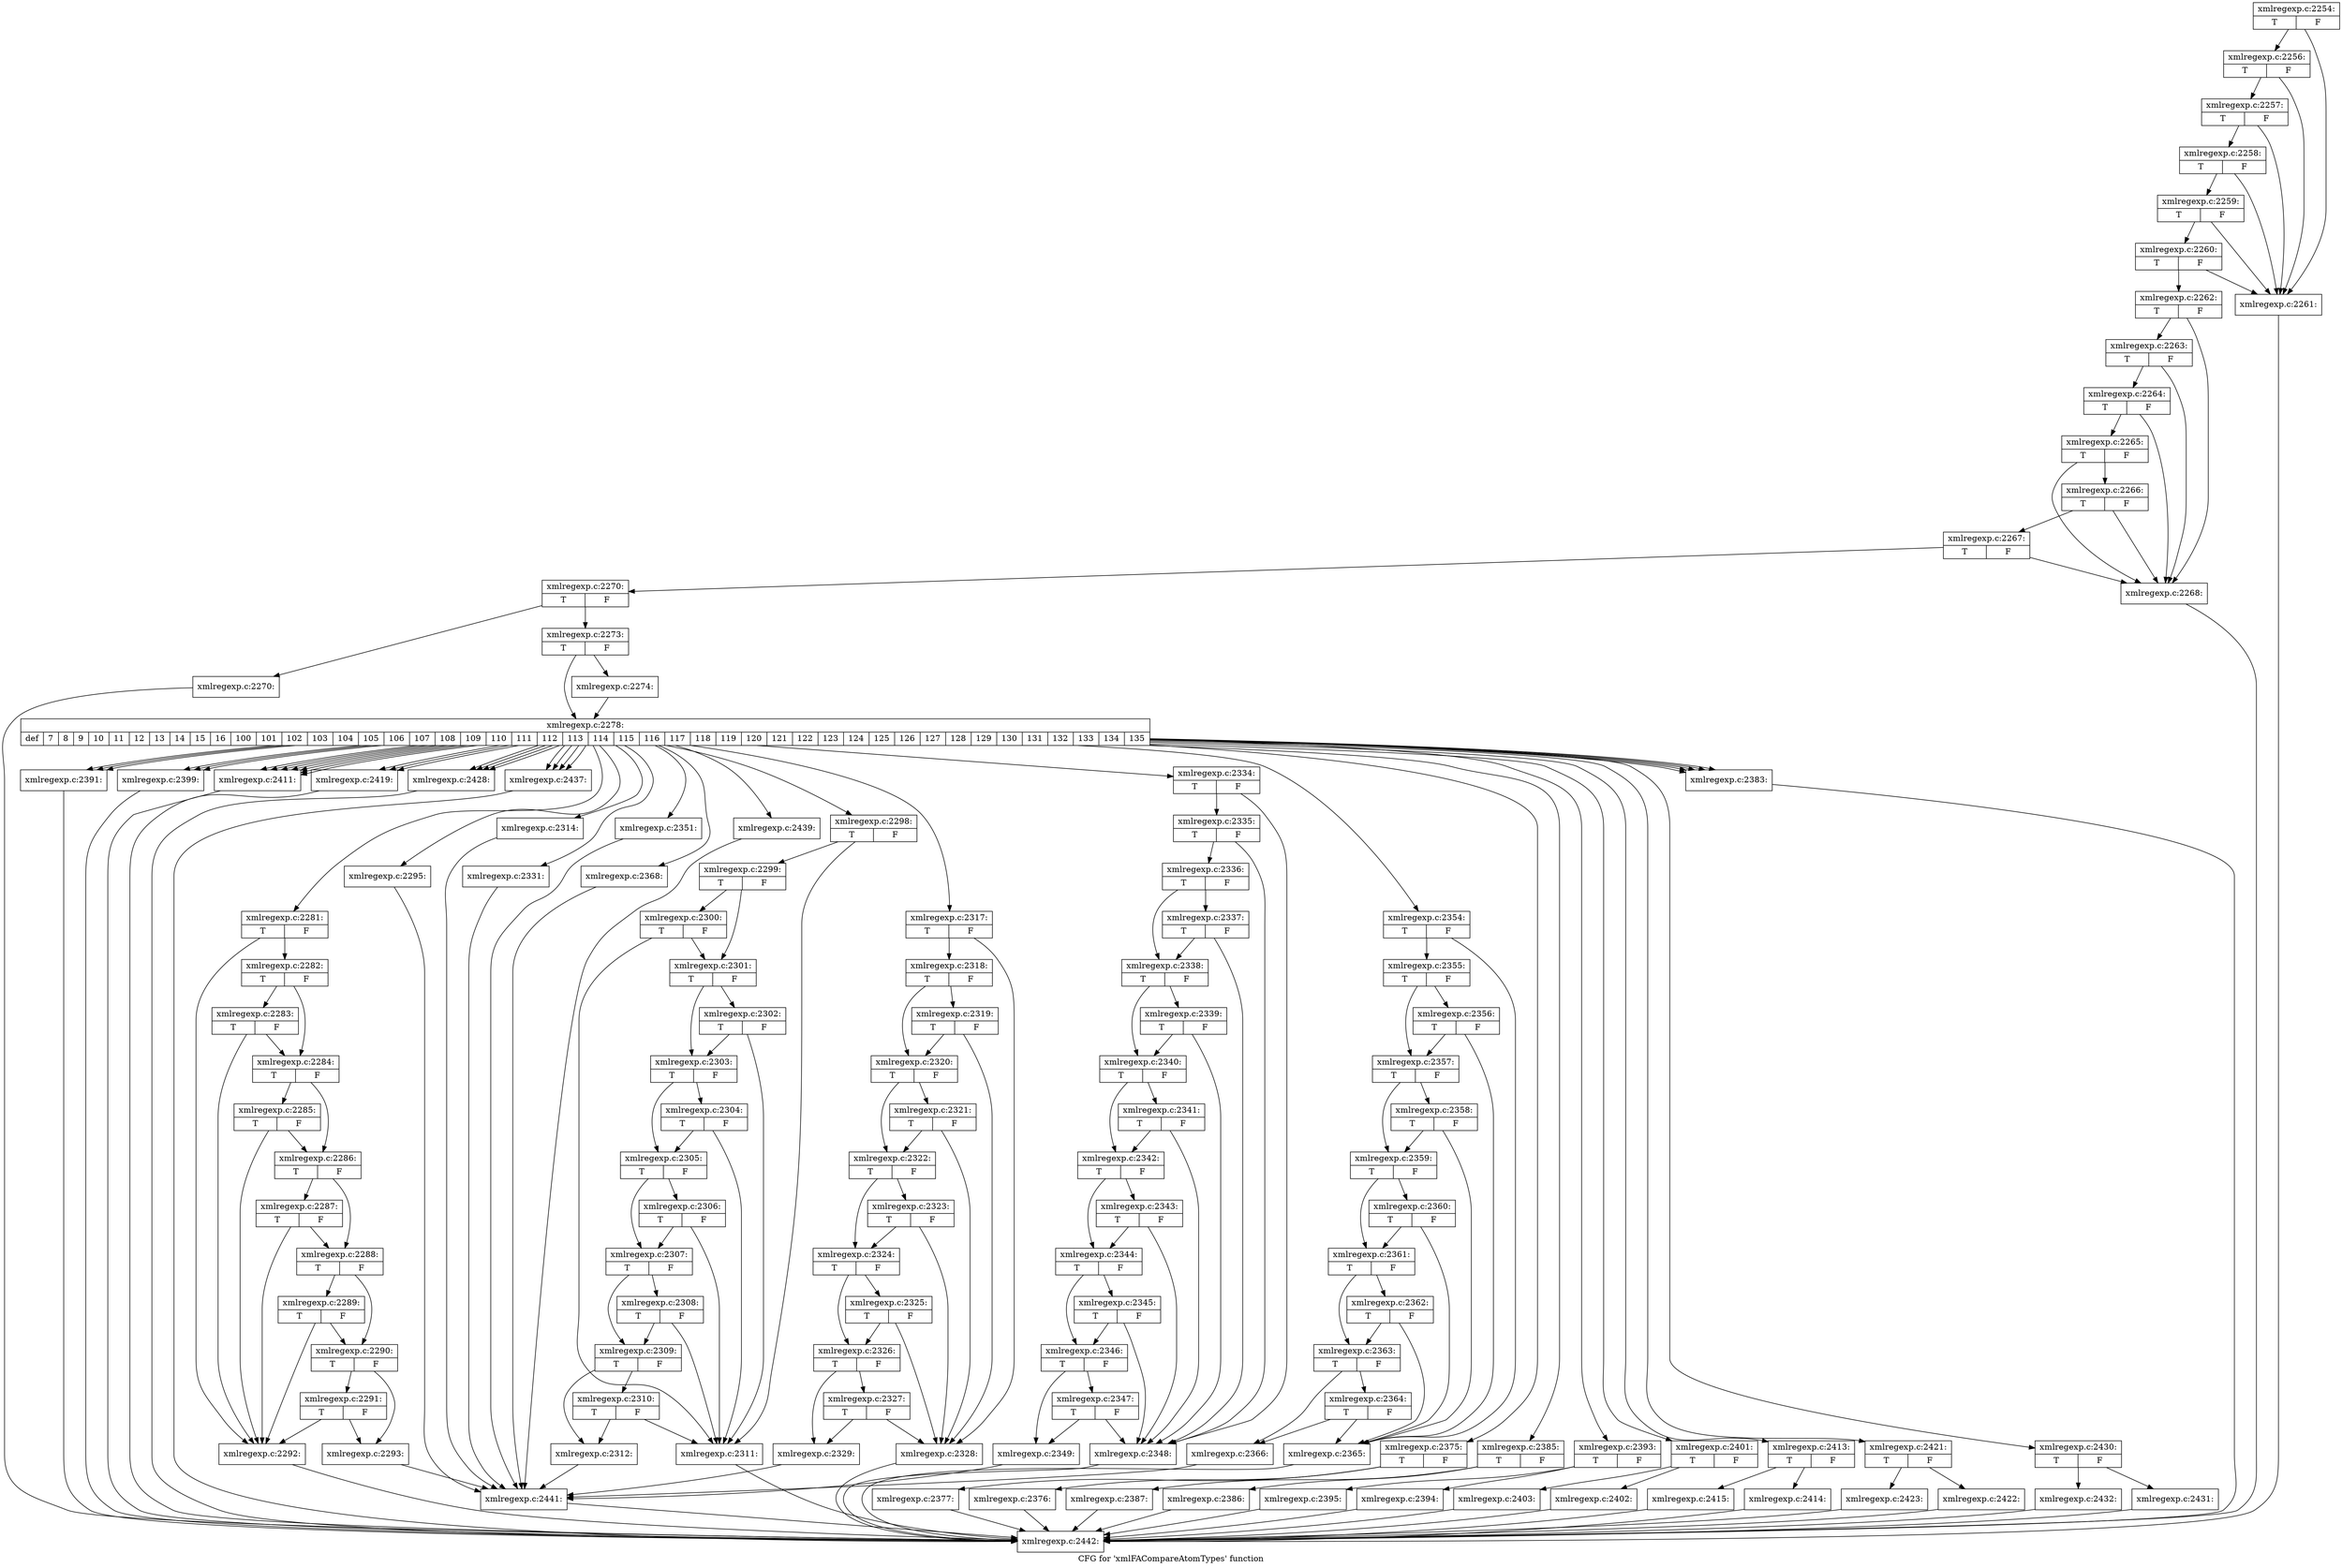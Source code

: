 digraph "CFG for 'xmlFACompareAtomTypes' function" {
	label="CFG for 'xmlFACompareAtomTypes' function";

	Node0x4440ea0 [shape=record,label="{xmlregexp.c:2254:|{<s0>T|<s1>F}}"];
	Node0x4440ea0 -> Node0x44412f0;
	Node0x4440ea0 -> Node0x4446fc0;
	Node0x4446fc0 [shape=record,label="{xmlregexp.c:2256:|{<s0>T|<s1>F}}"];
	Node0x4446fc0 -> Node0x44412f0;
	Node0x4446fc0 -> Node0x4446f40;
	Node0x4446f40 [shape=record,label="{xmlregexp.c:2257:|{<s0>T|<s1>F}}"];
	Node0x4446f40 -> Node0x44412f0;
	Node0x4446f40 -> Node0x4446ec0;
	Node0x4446ec0 [shape=record,label="{xmlregexp.c:2258:|{<s0>T|<s1>F}}"];
	Node0x4446ec0 -> Node0x44412f0;
	Node0x4446ec0 -> Node0x4446e40;
	Node0x4446e40 [shape=record,label="{xmlregexp.c:2259:|{<s0>T|<s1>F}}"];
	Node0x4446e40 -> Node0x44412f0;
	Node0x4446e40 -> Node0x4441390;
	Node0x4441390 [shape=record,label="{xmlregexp.c:2260:|{<s0>T|<s1>F}}"];
	Node0x4441390 -> Node0x44412f0;
	Node0x4441390 -> Node0x4441340;
	Node0x44412f0 [shape=record,label="{xmlregexp.c:2261:}"];
	Node0x44412f0 -> Node0x4441400;
	Node0x4441340 [shape=record,label="{xmlregexp.c:2262:|{<s0>T|<s1>F}}"];
	Node0x4441340 -> Node0x444ec80;
	Node0x4441340 -> Node0x444ef20;
	Node0x444ef20 [shape=record,label="{xmlregexp.c:2263:|{<s0>T|<s1>F}}"];
	Node0x444ef20 -> Node0x444ec80;
	Node0x444ef20 -> Node0x444eea0;
	Node0x444eea0 [shape=record,label="{xmlregexp.c:2264:|{<s0>T|<s1>F}}"];
	Node0x444eea0 -> Node0x444ec80;
	Node0x444eea0 -> Node0x444ee20;
	Node0x444ee20 [shape=record,label="{xmlregexp.c:2265:|{<s0>T|<s1>F}}"];
	Node0x444ee20 -> Node0x444ec80;
	Node0x444ee20 -> Node0x444eda0;
	Node0x444eda0 [shape=record,label="{xmlregexp.c:2266:|{<s0>T|<s1>F}}"];
	Node0x444eda0 -> Node0x444ec80;
	Node0x444eda0 -> Node0x444ed20;
	Node0x444ed20 [shape=record,label="{xmlregexp.c:2267:|{<s0>T|<s1>F}}"];
	Node0x444ed20 -> Node0x444ec80;
	Node0x444ed20 -> Node0x444ecd0;
	Node0x444ec80 [shape=record,label="{xmlregexp.c:2268:}"];
	Node0x444ec80 -> Node0x4441400;
	Node0x444ecd0 [shape=record,label="{xmlregexp.c:2270:|{<s0>T|<s1>F}}"];
	Node0x444ecd0 -> Node0x444fe10;
	Node0x444ecd0 -> Node0x444fe60;
	Node0x444fe10 [shape=record,label="{xmlregexp.c:2270:}"];
	Node0x444fe10 -> Node0x4441400;
	Node0x444fe60 [shape=record,label="{xmlregexp.c:2273:|{<s0>T|<s1>F}}"];
	Node0x444fe60 -> Node0x4450350;
	Node0x444fe60 -> Node0x44503a0;
	Node0x4450350 [shape=record,label="{xmlregexp.c:2274:}"];
	Node0x4450350 -> Node0x44503a0;
	Node0x44503a0 [shape=record,label="{xmlregexp.c:2278:|{<s0>def|<s1>7|<s2>8|<s3>9|<s4>10|<s5>11|<s6>12|<s7>13|<s8>14|<s9>15|<s10>16|<s11>100|<s12>101|<s13>102|<s14>103|<s15>104|<s16>105|<s17>106|<s18>107|<s19>108|<s20>109|<s21>110|<s22>111|<s23>112|<s24>113|<s25>114|<s26>115|<s27>116|<s28>117|<s29>118|<s30>119|<s31>120|<s32>121|<s33>122|<s34>123|<s35>124|<s36>125|<s37>126|<s38>127|<s39>128|<s40>129|<s41>130|<s42>131|<s43>132|<s44>133|<s45>134|<s46>135}}"];
	Node0x44503a0 -> Node0x4450f80;
	Node0x44503a0 -> Node0x44512c0;
	Node0x44503a0 -> Node0x44531b0;
	Node0x44503a0 -> Node0x4453290;
	Node0x44503a0 -> Node0x4455680;
	Node0x44503a0 -> Node0x4455760;
	Node0x44503a0 -> Node0x4457650;
	Node0x44503a0 -> Node0x4457730;
	Node0x44503a0 -> Node0x4459da0;
	Node0x44503a0 -> Node0x4459e80;
	Node0x44503a0 -> Node0x445bd70;
	Node0x44503a0 -> Node0x445be50;
	Node0x44503a0 -> Node0x445c930;
	Node0x44503a0 -> Node0x445c930;
	Node0x44503a0 -> Node0x445c930;
	Node0x44503a0 -> Node0x445c930;
	Node0x44503a0 -> Node0x445c930;
	Node0x44503a0 -> Node0x445caf0;
	Node0x44503a0 -> Node0x445d190;
	Node0x44503a0 -> Node0x445d190;
	Node0x44503a0 -> Node0x445d190;
	Node0x44503a0 -> Node0x445d350;
	Node0x44503a0 -> Node0x445d9f0;
	Node0x44503a0 -> Node0x445d9f0;
	Node0x44503a0 -> Node0x445d9f0;
	Node0x44503a0 -> Node0x445dbb0;
	Node0x44503a0 -> Node0x445e250;
	Node0x44503a0 -> Node0x445e250;
	Node0x44503a0 -> Node0x445e250;
	Node0x44503a0 -> Node0x445e250;
	Node0x44503a0 -> Node0x445e250;
	Node0x44503a0 -> Node0x445e250;
	Node0x44503a0 -> Node0x445e250;
	Node0x44503a0 -> Node0x445e410;
	Node0x44503a0 -> Node0x445c490;
	Node0x44503a0 -> Node0x445c490;
	Node0x44503a0 -> Node0x445c490;
	Node0x44503a0 -> Node0x445f8d0;
	Node0x44503a0 -> Node0x445ff70;
	Node0x44503a0 -> Node0x445ff70;
	Node0x44503a0 -> Node0x445ff70;
	Node0x44503a0 -> Node0x445ff70;
	Node0x44503a0 -> Node0x4460130;
	Node0x44503a0 -> Node0x44607d0;
	Node0x44503a0 -> Node0x44607d0;
	Node0x44503a0 -> Node0x44607d0;
	Node0x44503a0 -> Node0x44607d0;
	Node0x44512c0 [shape=record,label="{xmlregexp.c:2281:|{<s0>T|<s1>F}}"];
	Node0x44512c0 -> Node0x44513b0;
	Node0x44512c0 -> Node0x4451650;
	Node0x4451650 [shape=record,label="{xmlregexp.c:2282:|{<s0>T|<s1>F}}"];
	Node0x4451650 -> Node0x4451930;
	Node0x4451650 -> Node0x44515d0;
	Node0x4451930 [shape=record,label="{xmlregexp.c:2283:|{<s0>T|<s1>F}}"];
	Node0x4451930 -> Node0x44513b0;
	Node0x4451930 -> Node0x44515d0;
	Node0x44515d0 [shape=record,label="{xmlregexp.c:2284:|{<s0>T|<s1>F}}"];
	Node0x44515d0 -> Node0x4451db0;
	Node0x44515d0 -> Node0x4451550;
	Node0x4451db0 [shape=record,label="{xmlregexp.c:2285:|{<s0>T|<s1>F}}"];
	Node0x4451db0 -> Node0x44513b0;
	Node0x4451db0 -> Node0x4451550;
	Node0x4451550 [shape=record,label="{xmlregexp.c:2286:|{<s0>T|<s1>F}}"];
	Node0x4451550 -> Node0x4452230;
	Node0x4451550 -> Node0x44514d0;
	Node0x4452230 [shape=record,label="{xmlregexp.c:2287:|{<s0>T|<s1>F}}"];
	Node0x4452230 -> Node0x44513b0;
	Node0x4452230 -> Node0x44514d0;
	Node0x44514d0 [shape=record,label="{xmlregexp.c:2288:|{<s0>T|<s1>F}}"];
	Node0x44514d0 -> Node0x44526b0;
	Node0x44514d0 -> Node0x4451450;
	Node0x44526b0 [shape=record,label="{xmlregexp.c:2289:|{<s0>T|<s1>F}}"];
	Node0x44526b0 -> Node0x44513b0;
	Node0x44526b0 -> Node0x4451450;
	Node0x4451450 [shape=record,label="{xmlregexp.c:2290:|{<s0>T|<s1>F}}"];
	Node0x4451450 -> Node0x4452b30;
	Node0x4451450 -> Node0x4451400;
	Node0x4452b30 [shape=record,label="{xmlregexp.c:2291:|{<s0>T|<s1>F}}"];
	Node0x4452b30 -> Node0x44513b0;
	Node0x4452b30 -> Node0x4451400;
	Node0x44513b0 [shape=record,label="{xmlregexp.c:2292:}"];
	Node0x44513b0 -> Node0x4441400;
	Node0x4451400 [shape=record,label="{xmlregexp.c:2293:}"];
	Node0x4451400 -> Node0x4450ea0;
	Node0x44531b0 [shape=record,label="{xmlregexp.c:2295:}"];
	Node0x44531b0 -> Node0x4450ea0;
	Node0x4453290 [shape=record,label="{xmlregexp.c:2298:|{<s0>T|<s1>F}}"];
	Node0x4453290 -> Node0x4453380;
	Node0x4453290 -> Node0x44536a0;
	Node0x44536a0 [shape=record,label="{xmlregexp.c:2299:|{<s0>T|<s1>F}}"];
	Node0x44536a0 -> Node0x4453980;
	Node0x44536a0 -> Node0x4453620;
	Node0x4453980 [shape=record,label="{xmlregexp.c:2300:|{<s0>T|<s1>F}}"];
	Node0x4453980 -> Node0x4453380;
	Node0x4453980 -> Node0x4453620;
	Node0x4453620 [shape=record,label="{xmlregexp.c:2301:|{<s0>T|<s1>F}}"];
	Node0x4453620 -> Node0x4453e00;
	Node0x4453620 -> Node0x44535a0;
	Node0x4453e00 [shape=record,label="{xmlregexp.c:2302:|{<s0>T|<s1>F}}"];
	Node0x4453e00 -> Node0x4453380;
	Node0x4453e00 -> Node0x44535a0;
	Node0x44535a0 [shape=record,label="{xmlregexp.c:2303:|{<s0>T|<s1>F}}"];
	Node0x44535a0 -> Node0x4454280;
	Node0x44535a0 -> Node0x4453520;
	Node0x4454280 [shape=record,label="{xmlregexp.c:2304:|{<s0>T|<s1>F}}"];
	Node0x4454280 -> Node0x4453380;
	Node0x4454280 -> Node0x4453520;
	Node0x4453520 [shape=record,label="{xmlregexp.c:2305:|{<s0>T|<s1>F}}"];
	Node0x4453520 -> Node0x4454700;
	Node0x4453520 -> Node0x44534a0;
	Node0x4454700 [shape=record,label="{xmlregexp.c:2306:|{<s0>T|<s1>F}}"];
	Node0x4454700 -> Node0x4453380;
	Node0x4454700 -> Node0x44534a0;
	Node0x44534a0 [shape=record,label="{xmlregexp.c:2307:|{<s0>T|<s1>F}}"];
	Node0x44534a0 -> Node0x4454b80;
	Node0x44534a0 -> Node0x4453420;
	Node0x4454b80 [shape=record,label="{xmlregexp.c:2308:|{<s0>T|<s1>F}}"];
	Node0x4454b80 -> Node0x4453380;
	Node0x4454b80 -> Node0x4453420;
	Node0x4453420 [shape=record,label="{xmlregexp.c:2309:|{<s0>T|<s1>F}}"];
	Node0x4453420 -> Node0x4455000;
	Node0x4453420 -> Node0x44533d0;
	Node0x4455000 [shape=record,label="{xmlregexp.c:2310:|{<s0>T|<s1>F}}"];
	Node0x4455000 -> Node0x4453380;
	Node0x4455000 -> Node0x44533d0;
	Node0x4453380 [shape=record,label="{xmlregexp.c:2311:}"];
	Node0x4453380 -> Node0x4441400;
	Node0x44533d0 [shape=record,label="{xmlregexp.c:2312:}"];
	Node0x44533d0 -> Node0x4450ea0;
	Node0x4455680 [shape=record,label="{xmlregexp.c:2314:}"];
	Node0x4455680 -> Node0x4450ea0;
	Node0x4455760 [shape=record,label="{xmlregexp.c:2317:|{<s0>T|<s1>F}}"];
	Node0x4455760 -> Node0x4455850;
	Node0x4455760 -> Node0x4455af0;
	Node0x4455af0 [shape=record,label="{xmlregexp.c:2318:|{<s0>T|<s1>F}}"];
	Node0x4455af0 -> Node0x4455dd0;
	Node0x4455af0 -> Node0x4455a70;
	Node0x4455dd0 [shape=record,label="{xmlregexp.c:2319:|{<s0>T|<s1>F}}"];
	Node0x4455dd0 -> Node0x4455850;
	Node0x4455dd0 -> Node0x4455a70;
	Node0x4455a70 [shape=record,label="{xmlregexp.c:2320:|{<s0>T|<s1>F}}"];
	Node0x4455a70 -> Node0x4456250;
	Node0x4455a70 -> Node0x44559f0;
	Node0x4456250 [shape=record,label="{xmlregexp.c:2321:|{<s0>T|<s1>F}}"];
	Node0x4456250 -> Node0x4455850;
	Node0x4456250 -> Node0x44559f0;
	Node0x44559f0 [shape=record,label="{xmlregexp.c:2322:|{<s0>T|<s1>F}}"];
	Node0x44559f0 -> Node0x44566d0;
	Node0x44559f0 -> Node0x4455970;
	Node0x44566d0 [shape=record,label="{xmlregexp.c:2323:|{<s0>T|<s1>F}}"];
	Node0x44566d0 -> Node0x4455850;
	Node0x44566d0 -> Node0x4455970;
	Node0x4455970 [shape=record,label="{xmlregexp.c:2324:|{<s0>T|<s1>F}}"];
	Node0x4455970 -> Node0x4456b50;
	Node0x4455970 -> Node0x44558f0;
	Node0x4456b50 [shape=record,label="{xmlregexp.c:2325:|{<s0>T|<s1>F}}"];
	Node0x4456b50 -> Node0x4455850;
	Node0x4456b50 -> Node0x44558f0;
	Node0x44558f0 [shape=record,label="{xmlregexp.c:2326:|{<s0>T|<s1>F}}"];
	Node0x44558f0 -> Node0x4456fd0;
	Node0x44558f0 -> Node0x44558a0;
	Node0x4456fd0 [shape=record,label="{xmlregexp.c:2327:|{<s0>T|<s1>F}}"];
	Node0x4456fd0 -> Node0x4455850;
	Node0x4456fd0 -> Node0x44558a0;
	Node0x4455850 [shape=record,label="{xmlregexp.c:2328:}"];
	Node0x4455850 -> Node0x4441400;
	Node0x44558a0 [shape=record,label="{xmlregexp.c:2329:}"];
	Node0x44558a0 -> Node0x4450ea0;
	Node0x4457650 [shape=record,label="{xmlregexp.c:2331:}"];
	Node0x4457650 -> Node0x4450ea0;
	Node0x4457730 [shape=record,label="{xmlregexp.c:2334:|{<s0>T|<s1>F}}"];
	Node0x4457730 -> Node0x4457820;
	Node0x4457730 -> Node0x4457bc0;
	Node0x4457bc0 [shape=record,label="{xmlregexp.c:2335:|{<s0>T|<s1>F}}"];
	Node0x4457bc0 -> Node0x4457820;
	Node0x4457bc0 -> Node0x4457b40;
	Node0x4457b40 [shape=record,label="{xmlregexp.c:2336:|{<s0>T|<s1>F}}"];
	Node0x4457b40 -> Node0x44580a0;
	Node0x4457b40 -> Node0x4457ac0;
	Node0x44580a0 [shape=record,label="{xmlregexp.c:2337:|{<s0>T|<s1>F}}"];
	Node0x44580a0 -> Node0x4457820;
	Node0x44580a0 -> Node0x4457ac0;
	Node0x4457ac0 [shape=record,label="{xmlregexp.c:2338:|{<s0>T|<s1>F}}"];
	Node0x4457ac0 -> Node0x4458520;
	Node0x4457ac0 -> Node0x4457a40;
	Node0x4458520 [shape=record,label="{xmlregexp.c:2339:|{<s0>T|<s1>F}}"];
	Node0x4458520 -> Node0x4457820;
	Node0x4458520 -> Node0x4457a40;
	Node0x4457a40 [shape=record,label="{xmlregexp.c:2340:|{<s0>T|<s1>F}}"];
	Node0x4457a40 -> Node0x44589a0;
	Node0x4457a40 -> Node0x44579c0;
	Node0x44589a0 [shape=record,label="{xmlregexp.c:2341:|{<s0>T|<s1>F}}"];
	Node0x44589a0 -> Node0x4457820;
	Node0x44589a0 -> Node0x44579c0;
	Node0x44579c0 [shape=record,label="{xmlregexp.c:2342:|{<s0>T|<s1>F}}"];
	Node0x44579c0 -> Node0x4458e20;
	Node0x44579c0 -> Node0x4457940;
	Node0x4458e20 [shape=record,label="{xmlregexp.c:2343:|{<s0>T|<s1>F}}"];
	Node0x4458e20 -> Node0x4457820;
	Node0x4458e20 -> Node0x4457940;
	Node0x4457940 [shape=record,label="{xmlregexp.c:2344:|{<s0>T|<s1>F}}"];
	Node0x4457940 -> Node0x44592a0;
	Node0x4457940 -> Node0x44578c0;
	Node0x44592a0 [shape=record,label="{xmlregexp.c:2345:|{<s0>T|<s1>F}}"];
	Node0x44592a0 -> Node0x4457820;
	Node0x44592a0 -> Node0x44578c0;
	Node0x44578c0 [shape=record,label="{xmlregexp.c:2346:|{<s0>T|<s1>F}}"];
	Node0x44578c0 -> Node0x4459720;
	Node0x44578c0 -> Node0x4457870;
	Node0x4459720 [shape=record,label="{xmlregexp.c:2347:|{<s0>T|<s1>F}}"];
	Node0x4459720 -> Node0x4457820;
	Node0x4459720 -> Node0x4457870;
	Node0x4457820 [shape=record,label="{xmlregexp.c:2348:}"];
	Node0x4457820 -> Node0x4441400;
	Node0x4457870 [shape=record,label="{xmlregexp.c:2349:}"];
	Node0x4457870 -> Node0x4450ea0;
	Node0x4459da0 [shape=record,label="{xmlregexp.c:2351:}"];
	Node0x4459da0 -> Node0x4450ea0;
	Node0x4459e80 [shape=record,label="{xmlregexp.c:2354:|{<s0>T|<s1>F}}"];
	Node0x4459e80 -> Node0x4459f70;
	Node0x4459e80 -> Node0x445a210;
	Node0x445a210 [shape=record,label="{xmlregexp.c:2355:|{<s0>T|<s1>F}}"];
	Node0x445a210 -> Node0x445a4f0;
	Node0x445a210 -> Node0x445a190;
	Node0x445a4f0 [shape=record,label="{xmlregexp.c:2356:|{<s0>T|<s1>F}}"];
	Node0x445a4f0 -> Node0x4459f70;
	Node0x445a4f0 -> Node0x445a190;
	Node0x445a190 [shape=record,label="{xmlregexp.c:2357:|{<s0>T|<s1>F}}"];
	Node0x445a190 -> Node0x445a970;
	Node0x445a190 -> Node0x445a110;
	Node0x445a970 [shape=record,label="{xmlregexp.c:2358:|{<s0>T|<s1>F}}"];
	Node0x445a970 -> Node0x4459f70;
	Node0x445a970 -> Node0x445a110;
	Node0x445a110 [shape=record,label="{xmlregexp.c:2359:|{<s0>T|<s1>F}}"];
	Node0x445a110 -> Node0x445adf0;
	Node0x445a110 -> Node0x445a090;
	Node0x445adf0 [shape=record,label="{xmlregexp.c:2360:|{<s0>T|<s1>F}}"];
	Node0x445adf0 -> Node0x4459f70;
	Node0x445adf0 -> Node0x445a090;
	Node0x445a090 [shape=record,label="{xmlregexp.c:2361:|{<s0>T|<s1>F}}"];
	Node0x445a090 -> Node0x445b270;
	Node0x445a090 -> Node0x445a010;
	Node0x445b270 [shape=record,label="{xmlregexp.c:2362:|{<s0>T|<s1>F}}"];
	Node0x445b270 -> Node0x4459f70;
	Node0x445b270 -> Node0x445a010;
	Node0x445a010 [shape=record,label="{xmlregexp.c:2363:|{<s0>T|<s1>F}}"];
	Node0x445a010 -> Node0x445b6f0;
	Node0x445a010 -> Node0x4459fc0;
	Node0x445b6f0 [shape=record,label="{xmlregexp.c:2364:|{<s0>T|<s1>F}}"];
	Node0x445b6f0 -> Node0x4459f70;
	Node0x445b6f0 -> Node0x4459fc0;
	Node0x4459f70 [shape=record,label="{xmlregexp.c:2365:}"];
	Node0x4459f70 -> Node0x4441400;
	Node0x4459fc0 [shape=record,label="{xmlregexp.c:2366:}"];
	Node0x4459fc0 -> Node0x4450ea0;
	Node0x445bd70 [shape=record,label="{xmlregexp.c:2368:}"];
	Node0x445bd70 -> Node0x4450ea0;
	Node0x445be50 [shape=record,label="{xmlregexp.c:2375:|{<s0>T|<s1>F}}"];
	Node0x445be50 -> Node0x44510d0;
	Node0x445be50 -> Node0x4451120;
	Node0x44510d0 [shape=record,label="{xmlregexp.c:2376:}"];
	Node0x44510d0 -> Node0x4441400;
	Node0x4451120 [shape=record,label="{xmlregexp.c:2377:}"];
	Node0x4451120 -> Node0x4441400;
	Node0x445c930 [shape=record,label="{xmlregexp.c:2383:}"];
	Node0x445c930 -> Node0x4441400;
	Node0x445caf0 [shape=record,label="{xmlregexp.c:2385:|{<s0>T|<s1>F}}"];
	Node0x445caf0 -> Node0x445cbe0;
	Node0x445caf0 -> Node0x445cc30;
	Node0x445cbe0 [shape=record,label="{xmlregexp.c:2386:}"];
	Node0x445cbe0 -> Node0x4441400;
	Node0x445cc30 [shape=record,label="{xmlregexp.c:2387:}"];
	Node0x445cc30 -> Node0x4441400;
	Node0x445d190 [shape=record,label="{xmlregexp.c:2391:}"];
	Node0x445d190 -> Node0x4441400;
	Node0x445d350 [shape=record,label="{xmlregexp.c:2393:|{<s0>T|<s1>F}}"];
	Node0x445d350 -> Node0x445d440;
	Node0x445d350 -> Node0x445d490;
	Node0x445d440 [shape=record,label="{xmlregexp.c:2394:}"];
	Node0x445d440 -> Node0x4441400;
	Node0x445d490 [shape=record,label="{xmlregexp.c:2395:}"];
	Node0x445d490 -> Node0x4441400;
	Node0x445d9f0 [shape=record,label="{xmlregexp.c:2399:}"];
	Node0x445d9f0 -> Node0x4441400;
	Node0x445dbb0 [shape=record,label="{xmlregexp.c:2401:|{<s0>T|<s1>F}}"];
	Node0x445dbb0 -> Node0x445dca0;
	Node0x445dbb0 -> Node0x445dcf0;
	Node0x445dca0 [shape=record,label="{xmlregexp.c:2402:}"];
	Node0x445dca0 -> Node0x4441400;
	Node0x445dcf0 [shape=record,label="{xmlregexp.c:2403:}"];
	Node0x445dcf0 -> Node0x4441400;
	Node0x445e250 [shape=record,label="{xmlregexp.c:2411:}"];
	Node0x445e250 -> Node0x4441400;
	Node0x445e410 [shape=record,label="{xmlregexp.c:2413:|{<s0>T|<s1>F}}"];
	Node0x445e410 -> Node0x445bf40;
	Node0x445e410 -> Node0x445bf90;
	Node0x445bf40 [shape=record,label="{xmlregexp.c:2414:}"];
	Node0x445bf40 -> Node0x4441400;
	Node0x445bf90 [shape=record,label="{xmlregexp.c:2415:}"];
	Node0x445bf90 -> Node0x4441400;
	Node0x445c490 [shape=record,label="{xmlregexp.c:2419:}"];
	Node0x445c490 -> Node0x4441400;
	Node0x445f8d0 [shape=record,label="{xmlregexp.c:2421:|{<s0>T|<s1>F}}"];
	Node0x445f8d0 -> Node0x445f9c0;
	Node0x445f8d0 -> Node0x445fa10;
	Node0x445f9c0 [shape=record,label="{xmlregexp.c:2422:}"];
	Node0x445f9c0 -> Node0x4441400;
	Node0x445fa10 [shape=record,label="{xmlregexp.c:2423:}"];
	Node0x445fa10 -> Node0x4441400;
	Node0x445ff70 [shape=record,label="{xmlregexp.c:2428:}"];
	Node0x445ff70 -> Node0x4441400;
	Node0x4460130 [shape=record,label="{xmlregexp.c:2430:|{<s0>T|<s1>F}}"];
	Node0x4460130 -> Node0x4460220;
	Node0x4460130 -> Node0x4460270;
	Node0x4460220 [shape=record,label="{xmlregexp.c:2431:}"];
	Node0x4460220 -> Node0x4441400;
	Node0x4460270 [shape=record,label="{xmlregexp.c:2432:}"];
	Node0x4460270 -> Node0x4441400;
	Node0x44607d0 [shape=record,label="{xmlregexp.c:2437:}"];
	Node0x44607d0 -> Node0x4441400;
	Node0x4450f80 [shape=record,label="{xmlregexp.c:2439:}"];
	Node0x4450f80 -> Node0x4450ea0;
	Node0x4450ea0 [shape=record,label="{xmlregexp.c:2441:}"];
	Node0x4450ea0 -> Node0x4441400;
	Node0x4441400 [shape=record,label="{xmlregexp.c:2442:}"];
}
